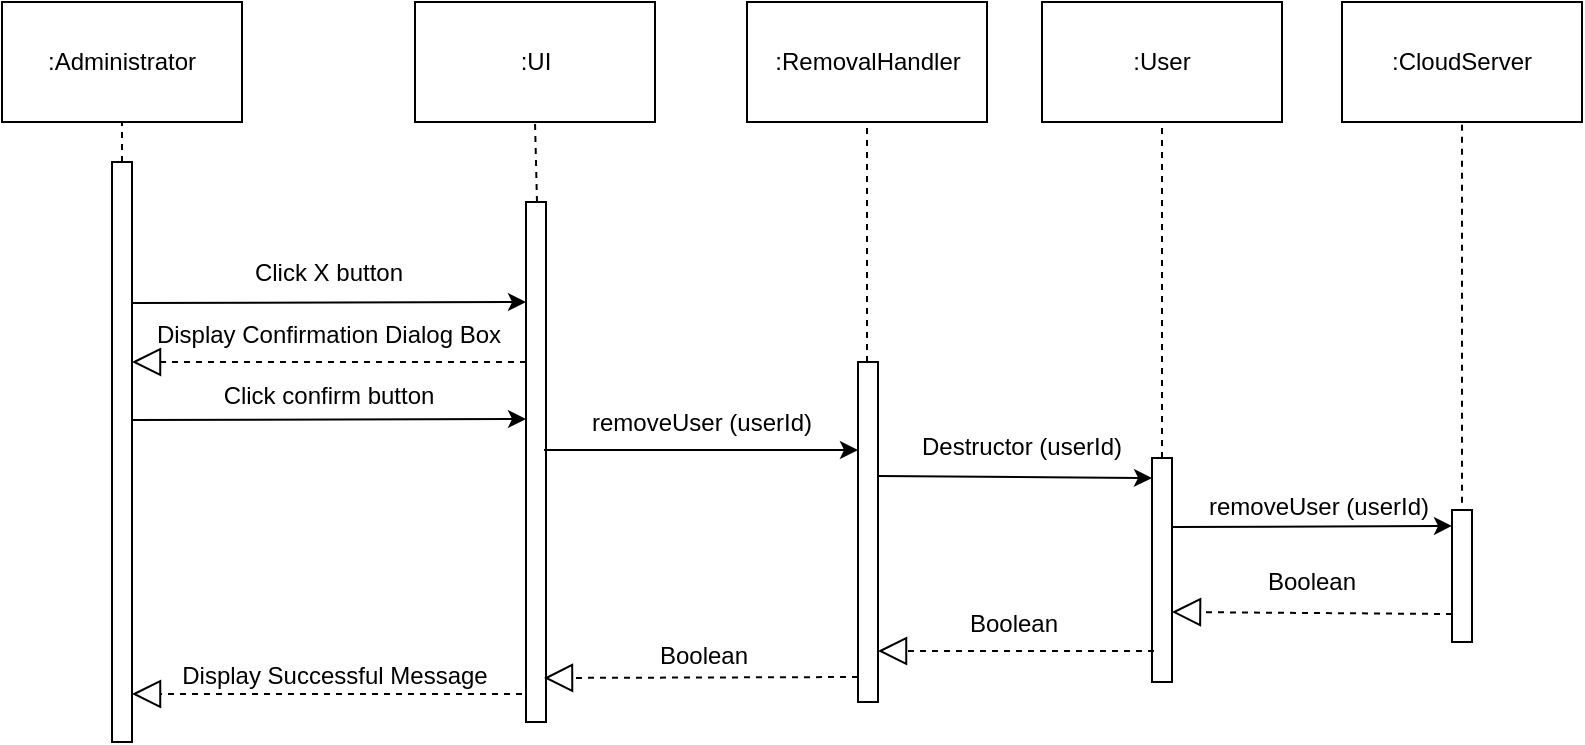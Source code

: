 <mxfile version="10.6.9" type="google"><diagram id="xyE5i63kXnTY6opp6c-M" name="Page-1"><mxGraphModel dx="840" dy="452" grid="1" gridSize="10" guides="1" tooltips="1" connect="1" arrows="1" fold="1" page="1" pageScale="1" pageWidth="850" pageHeight="1100" math="0" shadow="0"><root><mxCell id="0"/><mxCell id="1" parent="0"/><mxCell id="fuXeNdqIZ6kCd2SO-GGO-1" value="" style="endArrow=none;dashed=1;html=1;entryX=0.5;entryY=1;entryDx=0;entryDy=0;" parent="1" target="fuXeNdqIZ6kCd2SO-GGO-2" edge="1"><mxGeometry width="50" height="50" relative="1" as="geometry"><mxPoint x="260" y="190" as="sourcePoint"/><mxPoint x="259.5" y="160" as="targetPoint"/></mxGeometry></mxCell><mxCell id="fuXeNdqIZ6kCd2SO-GGO-2" value=":Administrator" style="rounded=0;whiteSpace=wrap;html=1;" parent="1" vertex="1"><mxGeometry x="200" y="110" width="120" height="60" as="geometry"/></mxCell><mxCell id="fuXeNdqIZ6kCd2SO-GGO-3" value="" style="html=1;points=[];perimeter=orthogonalPerimeter;" parent="1" vertex="1"><mxGeometry x="255" y="190" width="10" height="290" as="geometry"/></mxCell><mxCell id="fuXeNdqIZ6kCd2SO-GGO-4" value=":UI&lt;br&gt;" style="rounded=0;whiteSpace=wrap;html=1;" parent="1" vertex="1"><mxGeometry x="406.5" y="110" width="120" height="60" as="geometry"/></mxCell><mxCell id="fuXeNdqIZ6kCd2SO-GGO-5" value="" style="endArrow=none;dashed=1;html=1;entryX=0.5;entryY=1;entryDx=0;entryDy=0;" parent="1" target="fuXeNdqIZ6kCd2SO-GGO-4" edge="1"><mxGeometry width="50" height="50" relative="1" as="geometry"><mxPoint x="467.5" y="210" as="sourcePoint"/><mxPoint x="466.5" y="200" as="targetPoint"/></mxGeometry></mxCell><mxCell id="fuXeNdqIZ6kCd2SO-GGO-6" value="" style="html=1;points=[];perimeter=orthogonalPerimeter;" parent="1" vertex="1"><mxGeometry x="462" y="210" width="10" height="260" as="geometry"/></mxCell><mxCell id="fuXeNdqIZ6kCd2SO-GGO-7" value=":&lt;span&gt;RemovalHandler&lt;/span&gt;&lt;br&gt;" style="rounded=0;whiteSpace=wrap;html=1;" parent="1" vertex="1"><mxGeometry x="572.5" y="110" width="120" height="60" as="geometry"/></mxCell><mxCell id="fuXeNdqIZ6kCd2SO-GGO-8" value="" style="endArrow=none;dashed=1;html=1;entryX=0.5;entryY=1;entryDx=0;entryDy=0;" parent="1" source="fuXeNdqIZ6kCd2SO-GGO-9" target="fuXeNdqIZ6kCd2SO-GGO-7" edge="1"><mxGeometry width="50" height="50" relative="1" as="geometry"><mxPoint x="632.5" y="460" as="sourcePoint"/><mxPoint x="632.5" y="203" as="targetPoint"/></mxGeometry></mxCell><mxCell id="fuXeNdqIZ6kCd2SO-GGO-9" value="" style="html=1;points=[];perimeter=orthogonalPerimeter;" parent="1" vertex="1"><mxGeometry x="628" y="290" width="10" height="170" as="geometry"/></mxCell><mxCell id="fuXeNdqIZ6kCd2SO-GGO-10" value="" style="endArrow=classic;html=1;fontSize=12;" parent="1" edge="1"><mxGeometry width="50" height="50" relative="1" as="geometry"><mxPoint x="471" y="334" as="sourcePoint"/><mxPoint x="628" y="334" as="targetPoint"/></mxGeometry></mxCell><mxCell id="fuXeNdqIZ6kCd2SO-GGO-11" value="removeUser (userId)" style="text;align=center;fontStyle=0;verticalAlign=middle;spacingLeft=3;spacingRight=3;strokeColor=none;rotatable=0;points=[[0,0.5],[1,0.5]];portConstraint=eastwest;fontSize=12;" parent="1" vertex="1"><mxGeometry x="510" y="319" width="80" as="geometry"/></mxCell><mxCell id="fuXeNdqIZ6kCd2SO-GGO-12" value="" style="endArrow=classic;html=1;fontSize=12;" parent="1" edge="1"><mxGeometry width="50" height="50" relative="1" as="geometry"><mxPoint x="265" y="260.5" as="sourcePoint"/><mxPoint x="462" y="260" as="targetPoint"/></mxGeometry></mxCell><mxCell id="fuXeNdqIZ6kCd2SO-GGO-13" value="Click X button" style="text;align=center;fontStyle=0;verticalAlign=middle;spacingLeft=3;spacingRight=3;strokeColor=none;rotatable=0;points=[[0,0.5],[1,0.5]];portConstraint=eastwest;fontSize=12;" parent="1" vertex="1"><mxGeometry x="323.5" y="244" width="80" as="geometry"/></mxCell><mxCell id="fuXeNdqIZ6kCd2SO-GGO-15" value="Display Confirmation Dialog Box&#10;" style="text;align=center;fontStyle=0;verticalAlign=middle;spacingLeft=3;spacingRight=3;strokeColor=none;rotatable=0;points=[[0,0.5],[1,0.5]];portConstraint=eastwest;fontSize=12;" parent="1" vertex="1"><mxGeometry x="323.5" y="282" width="80" as="geometry"/></mxCell><mxCell id="fuXeNdqIZ6kCd2SO-GGO-16" value=":CloudServer&lt;br&gt;" style="rounded=0;whiteSpace=wrap;html=1;" parent="1" vertex="1"><mxGeometry x="870" y="110" width="120" height="60" as="geometry"/></mxCell><mxCell id="fuXeNdqIZ6kCd2SO-GGO-17" value="" style="endArrow=none;dashed=1;html=1;entryX=0.5;entryY=1;entryDx=0;entryDy=0;exitX=0.5;exitY=-0.055;exitDx=0;exitDy=0;exitPerimeter=0;" parent="1" source="fuXeNdqIZ6kCd2SO-GGO-24" target="fuXeNdqIZ6kCd2SO-GGO-16" edge="1"><mxGeometry width="50" height="50" relative="1" as="geometry"><mxPoint x="930" y="584.5" as="sourcePoint"/><mxPoint x="970" y="202" as="targetPoint"/></mxGeometry></mxCell><mxCell id="fuXeNdqIZ6kCd2SO-GGO-18" value="Boolean" style="text;html=1;strokeColor=none;fillColor=none;align=center;verticalAlign=middle;whiteSpace=wrap;rounded=0;" parent="1" vertex="1"><mxGeometry x="526.5" y="427" width="48" height="20" as="geometry"/></mxCell><mxCell id="fuXeNdqIZ6kCd2SO-GGO-19" value="" style="endArrow=block;dashed=1;endFill=0;endSize=12;html=1;" parent="1" edge="1"><mxGeometry width="160" relative="1" as="geometry"><mxPoint x="628" y="447.5" as="sourcePoint"/><mxPoint x="471" y="448" as="targetPoint"/></mxGeometry></mxCell><mxCell id="fuXeNdqIZ6kCd2SO-GGO-20" value="removeUser (userId)" style="text;align=center;fontStyle=0;verticalAlign=middle;spacingLeft=3;spacingRight=3;strokeColor=none;rotatable=0;points=[[0,0.5],[1,0.5]];portConstraint=eastwest;fontSize=12;" parent="1" vertex="1"><mxGeometry x="818.5" y="359" width="80" height="5" as="geometry"/></mxCell><mxCell id="fuXeNdqIZ6kCd2SO-GGO-21" value="" style="endArrow=classic;html=1;fontSize=12;entryX=0;entryY=0.121;entryDx=0;entryDy=0;entryPerimeter=0;" parent="1" edge="1" target="fuXeNdqIZ6kCd2SO-GGO-24"><mxGeometry width="50" height="50" relative="1" as="geometry"><mxPoint x="785" y="372.5" as="sourcePoint"/><mxPoint x="920" y="372.5" as="targetPoint"/></mxGeometry></mxCell><mxCell id="fuXeNdqIZ6kCd2SO-GGO-22" value="" style="endArrow=block;dashed=1;endFill=0;endSize=12;html=1;exitX=0;exitY=0.788;exitDx=0;exitDy=0;exitPerimeter=0;" parent="1" edge="1" source="fuXeNdqIZ6kCd2SO-GGO-24"><mxGeometry width="160" relative="1" as="geometry"><mxPoint x="920" y="415" as="sourcePoint"/><mxPoint x="785" y="415" as="targetPoint"/></mxGeometry></mxCell><mxCell id="fuXeNdqIZ6kCd2SO-GGO-23" value="Boolean" style="text;html=1;strokeColor=none;fillColor=none;align=center;verticalAlign=middle;whiteSpace=wrap;rounded=0;" parent="1" vertex="1"><mxGeometry x="835" y="390" width="40" height="20" as="geometry"/></mxCell><mxCell id="fuXeNdqIZ6kCd2SO-GGO-24" value="" style="html=1;points=[];perimeter=orthogonalPerimeter;" parent="1" vertex="1"><mxGeometry x="925" y="364" width="10" height="66" as="geometry"/></mxCell><mxCell id="fuXeNdqIZ6kCd2SO-GGO-25" value="Display Successful Message" style="text;html=1;strokeColor=none;fillColor=none;align=center;verticalAlign=middle;whiteSpace=wrap;rounded=0;" parent="1" vertex="1"><mxGeometry x="288" y="437" width="157" height="20" as="geometry"/></mxCell><mxCell id="fuXeNdqIZ6kCd2SO-GGO-26" value="" style="endArrow=block;dashed=1;endFill=0;endSize=12;html=1;" parent="1" edge="1"><mxGeometry width="160" relative="1" as="geometry"><mxPoint x="460" y="456" as="sourcePoint"/><mxPoint x="265" y="456" as="targetPoint"/></mxGeometry></mxCell><mxCell id="fuXeNdqIZ6kCd2SO-GGO-27" value=":User&lt;br&gt;" style="rounded=0;whiteSpace=wrap;html=1;" parent="1" vertex="1"><mxGeometry x="720" y="110" width="120" height="60" as="geometry"/></mxCell><mxCell id="fuXeNdqIZ6kCd2SO-GGO-28" value="" style="endArrow=none;dashed=1;html=1;entryX=0.5;entryY=1;entryDx=0;entryDy=0;" parent="1" source="fuXeNdqIZ6kCd2SO-GGO-29" target="fuXeNdqIZ6kCd2SO-GGO-27" edge="1"><mxGeometry width="50" height="50" relative="1" as="geometry"><mxPoint x="801" y="659.5" as="sourcePoint"/><mxPoint x="841" y="202" as="targetPoint"/></mxGeometry></mxCell><mxCell id="fuXeNdqIZ6kCd2SO-GGO-29" value="" style="html=1;points=[];perimeter=orthogonalPerimeter;" parent="1" vertex="1"><mxGeometry x="775" y="338" width="10" height="112" as="geometry"/></mxCell><mxCell id="fuXeNdqIZ6kCd2SO-GGO-30" value="" style="endArrow=classic;html=1;fontSize=12;" parent="1" edge="1"><mxGeometry width="50" height="50" relative="1" as="geometry"><mxPoint x="638" y="347" as="sourcePoint"/><mxPoint x="775" y="348" as="targetPoint"/></mxGeometry></mxCell><mxCell id="fuXeNdqIZ6kCd2SO-GGO-31" value="Destructor (userId)" style="text;align=center;fontStyle=0;verticalAlign=middle;spacingLeft=3;spacingRight=3;strokeColor=none;rotatable=0;points=[[0,0.5],[1,0.5]];portConstraint=eastwest;fontSize=12;" parent="1" vertex="1"><mxGeometry x="670" y="331" width="80" as="geometry"/></mxCell><mxCell id="fuXeNdqIZ6kCd2SO-GGO-32" value="Boolean" style="text;html=1;strokeColor=none;fillColor=none;align=center;verticalAlign=middle;whiteSpace=wrap;rounded=0;" parent="1" vertex="1"><mxGeometry x="661" y="410.5" width="90" height="20" as="geometry"/></mxCell><mxCell id="fuXeNdqIZ6kCd2SO-GGO-33" value="" style="endArrow=block;dashed=1;endFill=0;endSize=12;html=1;" parent="1" edge="1"><mxGeometry width="160" relative="1" as="geometry"><mxPoint x="776" y="434.5" as="sourcePoint"/><mxPoint x="638" y="434.5" as="targetPoint"/></mxGeometry></mxCell><mxCell id="fuXeNdqIZ6kCd2SO-GGO-36" value="" style="endArrow=block;dashed=1;endFill=0;endSize=12;html=1;" parent="1" edge="1"><mxGeometry width="160" relative="1" as="geometry"><mxPoint x="462" y="290" as="sourcePoint"/><mxPoint x="265" y="290" as="targetPoint"/></mxGeometry></mxCell><mxCell id="fuXeNdqIZ6kCd2SO-GGO-39" value="" style="endArrow=classic;html=1;fontSize=12;" parent="1" edge="1"><mxGeometry width="50" height="50" relative="1" as="geometry"><mxPoint x="265" y="319.0" as="sourcePoint"/><mxPoint x="462" y="318.5" as="targetPoint"/></mxGeometry></mxCell><mxCell id="fuXeNdqIZ6kCd2SO-GGO-40" value="Click confirm button" style="text;align=center;fontStyle=0;verticalAlign=middle;spacingLeft=3;spacingRight=3;strokeColor=none;rotatable=0;points=[[0,0.5],[1,0.5]];portConstraint=eastwest;fontSize=12;" parent="1" vertex="1"><mxGeometry x="323.5" y="305.5" width="80" as="geometry"/></mxCell></root></mxGraphModel></diagram></mxfile>
